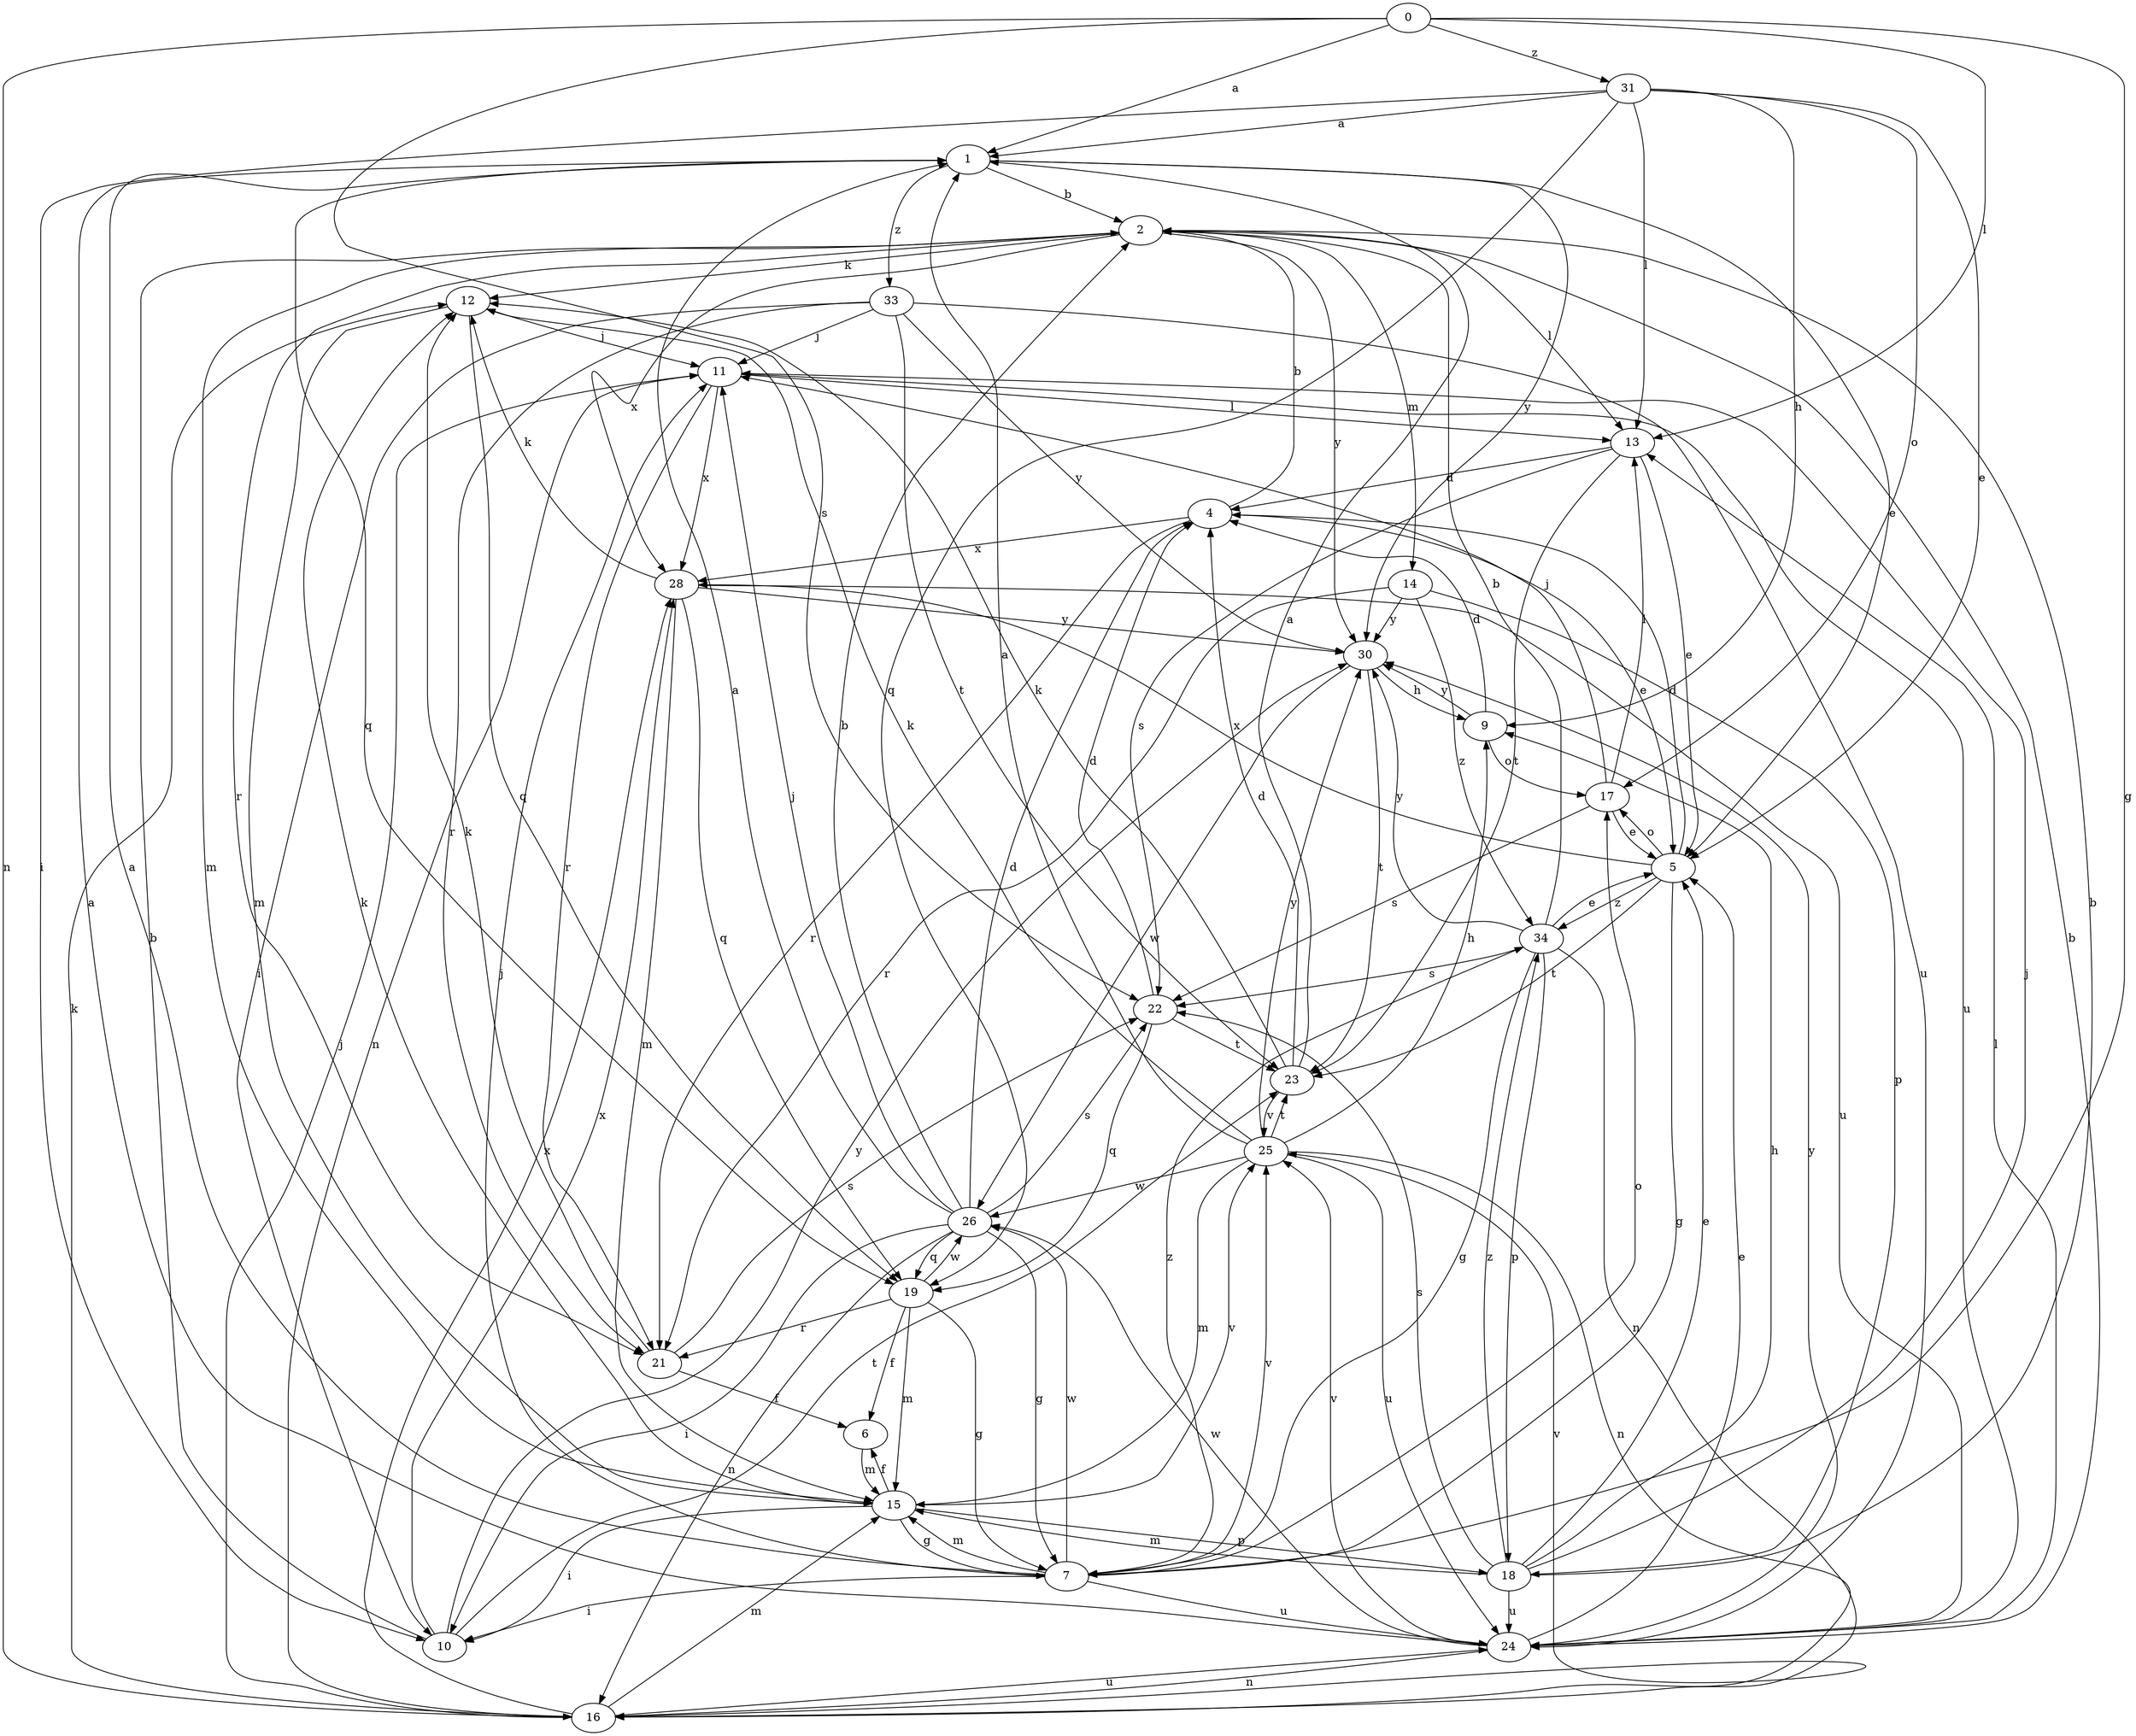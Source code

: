 strict digraph  {
0;
1;
2;
4;
5;
6;
7;
9;
10;
11;
12;
13;
14;
15;
16;
17;
18;
19;
21;
22;
23;
24;
25;
26;
28;
30;
31;
33;
34;
0 -> 1  [label=a];
0 -> 7  [label=g];
0 -> 13  [label=l];
0 -> 16  [label=n];
0 -> 22  [label=s];
0 -> 31  [label=z];
1 -> 2  [label=b];
1 -> 5  [label=e];
1 -> 19  [label=q];
1 -> 30  [label=y];
1 -> 33  [label=z];
2 -> 12  [label=k];
2 -> 13  [label=l];
2 -> 14  [label=m];
2 -> 15  [label=m];
2 -> 21  [label=r];
2 -> 28  [label=x];
2 -> 30  [label=y];
4 -> 2  [label=b];
4 -> 5  [label=e];
4 -> 21  [label=r];
4 -> 28  [label=x];
5 -> 4  [label=d];
5 -> 7  [label=g];
5 -> 17  [label=o];
5 -> 23  [label=t];
5 -> 28  [label=x];
5 -> 34  [label=z];
6 -> 15  [label=m];
7 -> 1  [label=a];
7 -> 10  [label=i];
7 -> 11  [label=j];
7 -> 15  [label=m];
7 -> 17  [label=o];
7 -> 24  [label=u];
7 -> 25  [label=v];
7 -> 26  [label=w];
7 -> 34  [label=z];
9 -> 4  [label=d];
9 -> 17  [label=o];
9 -> 30  [label=y];
10 -> 2  [label=b];
10 -> 23  [label=t];
10 -> 28  [label=x];
10 -> 30  [label=y];
11 -> 13  [label=l];
11 -> 16  [label=n];
11 -> 21  [label=r];
11 -> 24  [label=u];
11 -> 28  [label=x];
12 -> 11  [label=j];
12 -> 15  [label=m];
12 -> 19  [label=q];
13 -> 4  [label=d];
13 -> 5  [label=e];
13 -> 22  [label=s];
13 -> 23  [label=t];
14 -> 18  [label=p];
14 -> 21  [label=r];
14 -> 30  [label=y];
14 -> 34  [label=z];
15 -> 6  [label=f];
15 -> 7  [label=g];
15 -> 10  [label=i];
15 -> 12  [label=k];
15 -> 18  [label=p];
15 -> 25  [label=v];
16 -> 11  [label=j];
16 -> 12  [label=k];
16 -> 15  [label=m];
16 -> 24  [label=u];
16 -> 25  [label=v];
16 -> 28  [label=x];
17 -> 5  [label=e];
17 -> 11  [label=j];
17 -> 13  [label=l];
17 -> 22  [label=s];
18 -> 2  [label=b];
18 -> 5  [label=e];
18 -> 9  [label=h];
18 -> 11  [label=j];
18 -> 15  [label=m];
18 -> 22  [label=s];
18 -> 24  [label=u];
18 -> 34  [label=z];
19 -> 6  [label=f];
19 -> 7  [label=g];
19 -> 15  [label=m];
19 -> 21  [label=r];
19 -> 26  [label=w];
21 -> 6  [label=f];
21 -> 12  [label=k];
21 -> 22  [label=s];
22 -> 4  [label=d];
22 -> 19  [label=q];
22 -> 23  [label=t];
23 -> 1  [label=a];
23 -> 4  [label=d];
23 -> 12  [label=k];
23 -> 25  [label=v];
24 -> 1  [label=a];
24 -> 2  [label=b];
24 -> 5  [label=e];
24 -> 13  [label=l];
24 -> 16  [label=n];
24 -> 25  [label=v];
24 -> 26  [label=w];
24 -> 30  [label=y];
25 -> 1  [label=a];
25 -> 9  [label=h];
25 -> 12  [label=k];
25 -> 15  [label=m];
25 -> 16  [label=n];
25 -> 23  [label=t];
25 -> 24  [label=u];
25 -> 26  [label=w];
25 -> 30  [label=y];
26 -> 1  [label=a];
26 -> 2  [label=b];
26 -> 4  [label=d];
26 -> 7  [label=g];
26 -> 10  [label=i];
26 -> 11  [label=j];
26 -> 16  [label=n];
26 -> 19  [label=q];
26 -> 22  [label=s];
28 -> 12  [label=k];
28 -> 15  [label=m];
28 -> 19  [label=q];
28 -> 24  [label=u];
28 -> 30  [label=y];
30 -> 9  [label=h];
30 -> 23  [label=t];
30 -> 26  [label=w];
31 -> 1  [label=a];
31 -> 5  [label=e];
31 -> 9  [label=h];
31 -> 10  [label=i];
31 -> 13  [label=l];
31 -> 17  [label=o];
31 -> 19  [label=q];
33 -> 10  [label=i];
33 -> 11  [label=j];
33 -> 21  [label=r];
33 -> 23  [label=t];
33 -> 24  [label=u];
33 -> 30  [label=y];
34 -> 2  [label=b];
34 -> 5  [label=e];
34 -> 7  [label=g];
34 -> 16  [label=n];
34 -> 18  [label=p];
34 -> 22  [label=s];
34 -> 30  [label=y];
}
